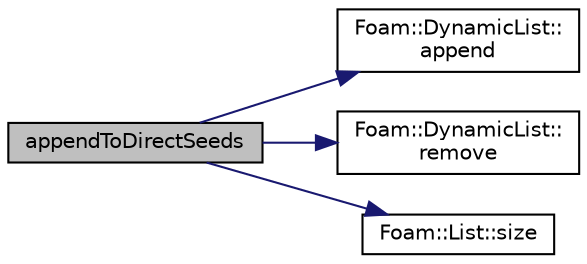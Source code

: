 digraph "appendToDirectSeeds"
{
  bgcolor="transparent";
  edge [fontname="Helvetica",fontsize="10",labelfontname="Helvetica",labelfontsize="10"];
  node [fontname="Helvetica",fontsize="10",shape=record];
  rankdir="LR";
  Node39 [label="appendToDirectSeeds",height=0.2,width=0.4,color="black", fillcolor="grey75", style="filled", fontcolor="black"];
  Node39 -> Node40 [color="midnightblue",fontsize="10",style="solid",fontname="Helvetica"];
  Node40 [label="Foam::DynamicList::\lappend",height=0.2,width=0.4,color="black",URL="$a27005.html#a7b67b42af715604376ad63a681dee6d8",tooltip="Append an element at the end of the list. "];
  Node39 -> Node41 [color="midnightblue",fontsize="10",style="solid",fontname="Helvetica"];
  Node41 [label="Foam::DynamicList::\lremove",height=0.2,width=0.4,color="black",URL="$a27005.html#a11a92c7c8e39f3f023c3bcca1e5297f0",tooltip="Remove and return the top element. "];
  Node39 -> Node42 [color="midnightblue",fontsize="10",style="solid",fontname="Helvetica"];
  Node42 [label="Foam::List::size",height=0.2,width=0.4,color="black",URL="$a26833.html#a8a5f6fa29bd4b500caf186f60245b384",tooltip="Override size to be inconsistent with allocated storage. "];
}
